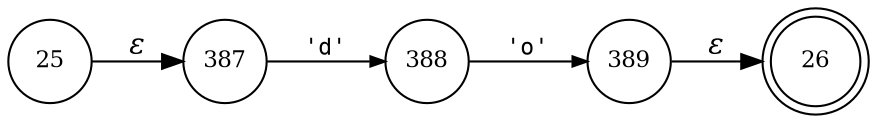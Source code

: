 digraph ATN {
rankdir=LR;
s26[fontsize=11, label="26", shape=doublecircle, fixedsize=true, width=.6];
s387[fontsize=11,label="387", shape=circle, fixedsize=true, width=.55, peripheries=1];
s388[fontsize=11,label="388", shape=circle, fixedsize=true, width=.55, peripheries=1];
s389[fontsize=11,label="389", shape=circle, fixedsize=true, width=.55, peripheries=1];
s25[fontsize=11,label="25", shape=circle, fixedsize=true, width=.55, peripheries=1];
s25 -> s387 [fontname="Times-Italic", label="&epsilon;"];
s387 -> s388 [fontsize=11, fontname="Courier", arrowsize=.7, label = "'d'", arrowhead = normal];
s388 -> s389 [fontsize=11, fontname="Courier", arrowsize=.7, label = "'o'", arrowhead = normal];
s389 -> s26 [fontname="Times-Italic", label="&epsilon;"];
}